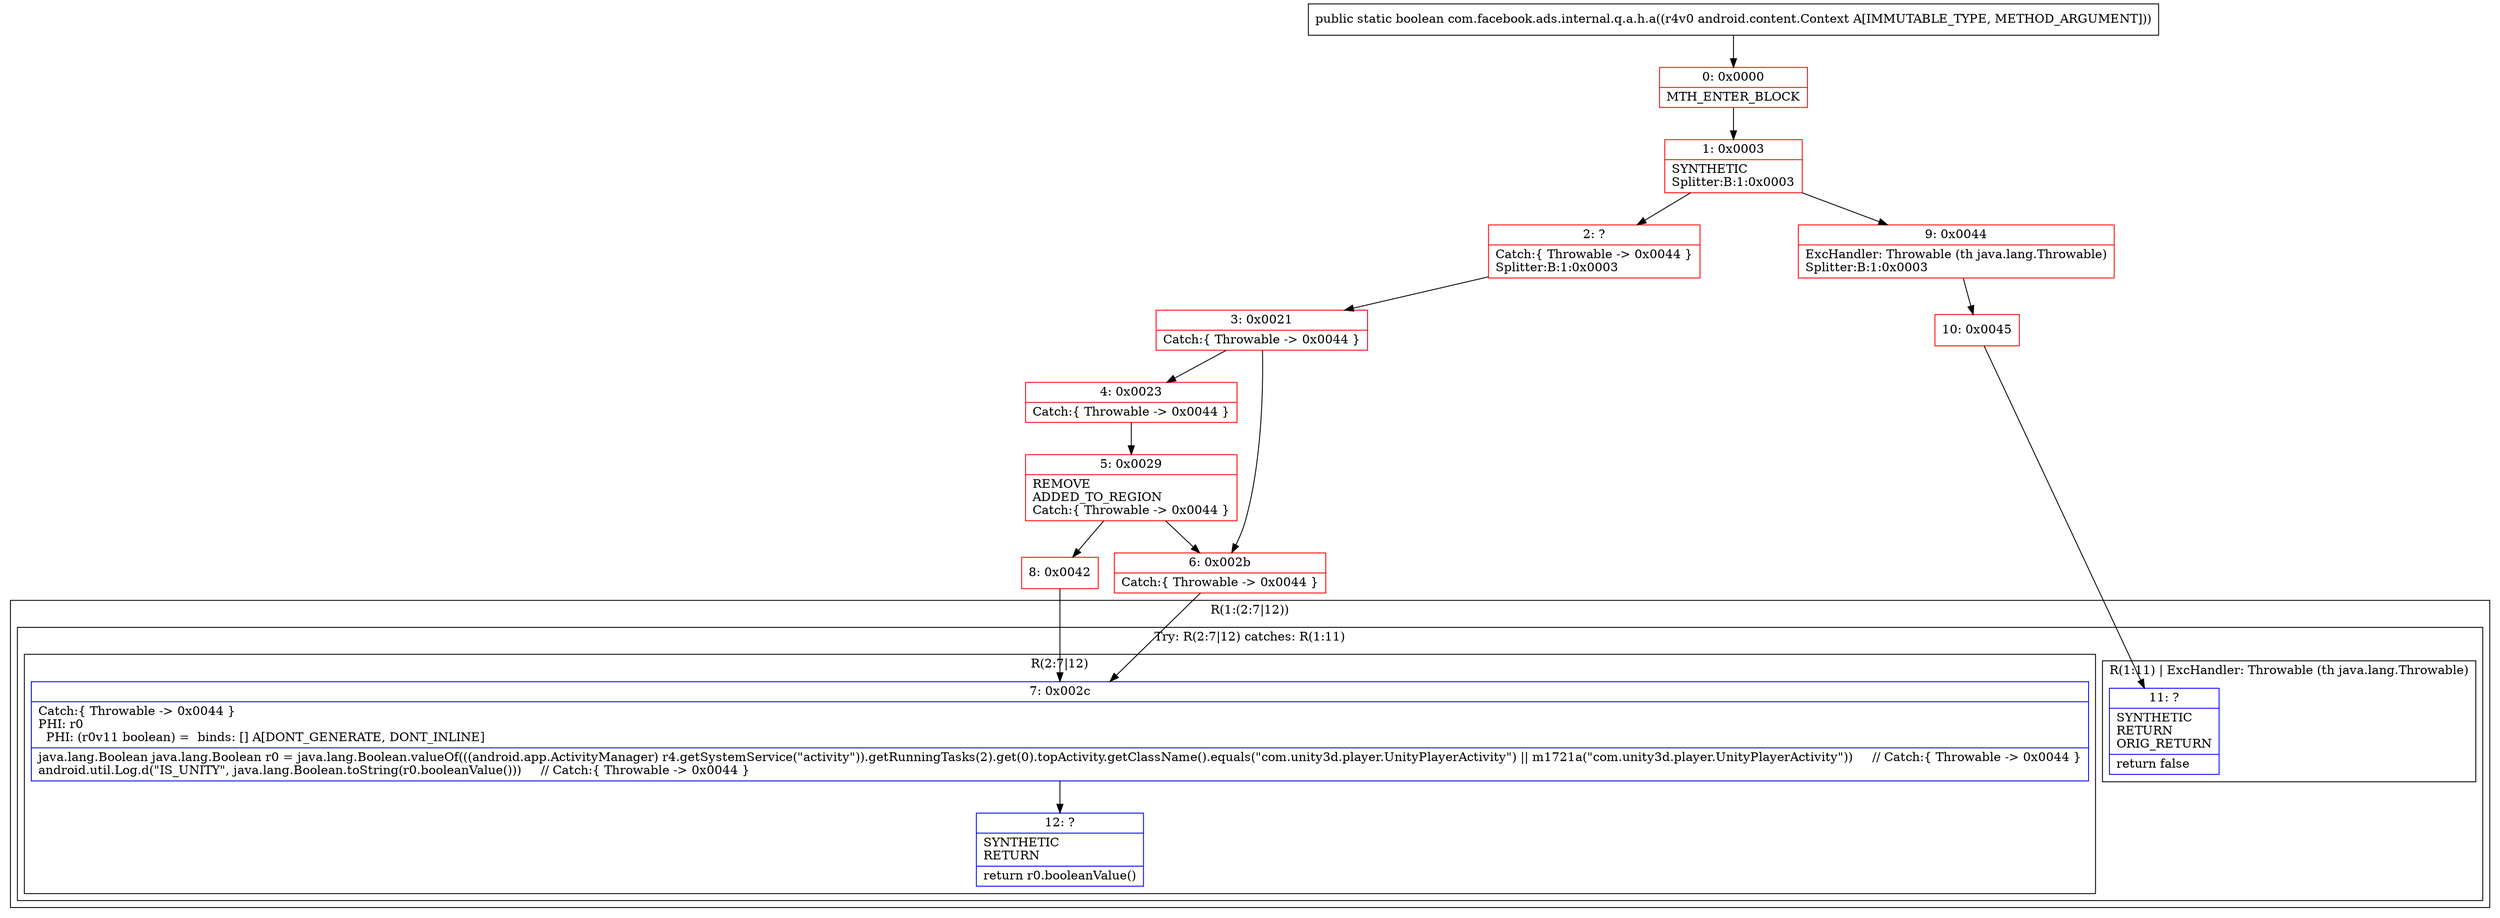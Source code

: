 digraph "CFG forcom.facebook.ads.internal.q.a.h.a(Landroid\/content\/Context;)Z" {
subgraph cluster_Region_369079422 {
label = "R(1:(2:7|12))";
node [shape=record,color=blue];
subgraph cluster_TryCatchRegion_1465573955 {
label = "Try: R(2:7|12) catches: R(1:11)";
node [shape=record,color=blue];
subgraph cluster_Region_322579361 {
label = "R(2:7|12)";
node [shape=record,color=blue];
Node_7 [shape=record,label="{7\:\ 0x002c|Catch:\{ Throwable \-\> 0x0044 \}\lPHI: r0 \l  PHI: (r0v11 boolean) =  binds: [] A[DONT_GENERATE, DONT_INLINE]\l|java.lang.Boolean java.lang.Boolean r0 = java.lang.Boolean.valueOf(((android.app.ActivityManager) r4.getSystemService(\"activity\")).getRunningTasks(2).get(0).topActivity.getClassName().equals(\"com.unity3d.player.UnityPlayerActivity\") \|\| m1721a(\"com.unity3d.player.UnityPlayerActivity\"))     \/\/ Catch:\{ Throwable \-\> 0x0044 \}\landroid.util.Log.d(\"IS_UNITY\", java.lang.Boolean.toString(r0.booleanValue()))     \/\/ Catch:\{ Throwable \-\> 0x0044 \}\l}"];
Node_12 [shape=record,label="{12\:\ ?|SYNTHETIC\lRETURN\l|return r0.booleanValue()\l}"];
}
subgraph cluster_Region_1501279160 {
label = "R(1:11) | ExcHandler: Throwable (th java.lang.Throwable)\l";
node [shape=record,color=blue];
Node_11 [shape=record,label="{11\:\ ?|SYNTHETIC\lRETURN\lORIG_RETURN\l|return false\l}"];
}
}
}
subgraph cluster_Region_1501279160 {
label = "R(1:11) | ExcHandler: Throwable (th java.lang.Throwable)\l";
node [shape=record,color=blue];
Node_11 [shape=record,label="{11\:\ ?|SYNTHETIC\lRETURN\lORIG_RETURN\l|return false\l}"];
}
Node_0 [shape=record,color=red,label="{0\:\ 0x0000|MTH_ENTER_BLOCK\l}"];
Node_1 [shape=record,color=red,label="{1\:\ 0x0003|SYNTHETIC\lSplitter:B:1:0x0003\l}"];
Node_2 [shape=record,color=red,label="{2\:\ ?|Catch:\{ Throwable \-\> 0x0044 \}\lSplitter:B:1:0x0003\l}"];
Node_3 [shape=record,color=red,label="{3\:\ 0x0021|Catch:\{ Throwable \-\> 0x0044 \}\l}"];
Node_4 [shape=record,color=red,label="{4\:\ 0x0023|Catch:\{ Throwable \-\> 0x0044 \}\l}"];
Node_5 [shape=record,color=red,label="{5\:\ 0x0029|REMOVE\lADDED_TO_REGION\lCatch:\{ Throwable \-\> 0x0044 \}\l}"];
Node_6 [shape=record,color=red,label="{6\:\ 0x002b|Catch:\{ Throwable \-\> 0x0044 \}\l}"];
Node_8 [shape=record,color=red,label="{8\:\ 0x0042}"];
Node_9 [shape=record,color=red,label="{9\:\ 0x0044|ExcHandler: Throwable (th java.lang.Throwable)\lSplitter:B:1:0x0003\l}"];
Node_10 [shape=record,color=red,label="{10\:\ 0x0045}"];
MethodNode[shape=record,label="{public static boolean com.facebook.ads.internal.q.a.h.a((r4v0 android.content.Context A[IMMUTABLE_TYPE, METHOD_ARGUMENT])) }"];
MethodNode -> Node_0;
Node_7 -> Node_12;
Node_0 -> Node_1;
Node_1 -> Node_2;
Node_1 -> Node_9;
Node_2 -> Node_3;
Node_3 -> Node_4;
Node_3 -> Node_6;
Node_4 -> Node_5;
Node_5 -> Node_6;
Node_5 -> Node_8;
Node_6 -> Node_7;
Node_8 -> Node_7;
Node_9 -> Node_10;
Node_10 -> Node_11;
}

